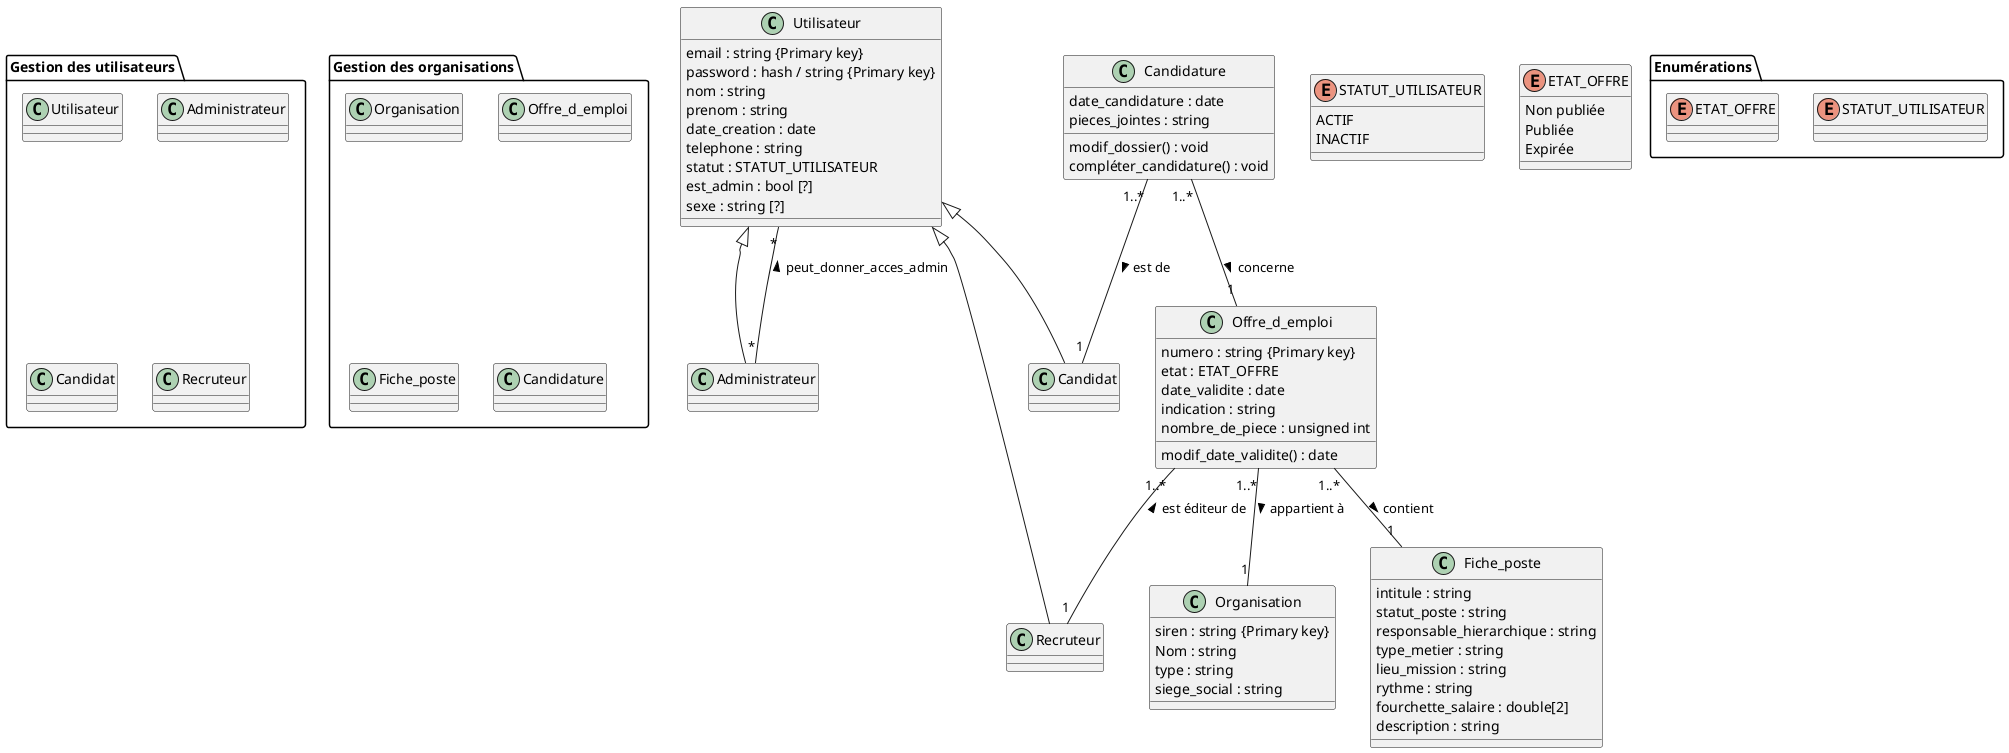 @startuml MLD

package "Gestion des utilisateurs" {
    class Utilisateur
    class Administrateur
    class Candidat
    class Recruteur
}

package "Gestion des organisations" {
    class Organisation
    class Offre_d_emploi
    class Fiche_poste
    class Candidature
}


package "Enumérations" {
    enum STATUT_UTILISATEUR
    enum ETAT_OFFRE
}

class Utilisateur {
    email : string {Primary key}
    password : hash / string {Primary key}
    nom : string 
    prenom : string
    date_creation : date
    telephone : string
    statut : STATUT_UTILISATEUR
    est_admin : bool [?]
    sexe : string [?]
}

class Administrateur {}
class Candidat {}
class Recruteur {}

Utilisateur <|-- Administrateur
Utilisateur <|-- Candidat
Utilisateur <|-- Recruteur

Administrateur "*"-- "*" Utilisateur : peut_donner_acces_admin >

class Organisation {
    siren : string {Primary key}
    Nom : string
    type : string
    siege_social : string
}

class Offre_d_emploi {
    numero : string {Primary key}
    etat : ETAT_OFFRE
    date_validite : date
    indication : string
    nombre_de_piece : unsigned int
    modif_date_validite() : date
}

class Fiche_poste {
    intitule : string
    statut_poste : string
    responsable_hierarchique : string
    type_metier : string
    lieu_mission : string
    rythme : string
    fourchette_salaire : double[2]
    description : string
}



Offre_d_emploi "1..*" -- "1" Organisation : appartient à >
Offre_d_emploi "1..*" -- "1" Fiche_poste : contient >
Offre_d_emploi "1..*" -- "1" Recruteur : est éditeur de <


class Candidature {
    date_candidature : date
    pieces_jointes : string
    modif_dossier() : void
    compléter_candidature() : void
}

Candidature "1..*" -- "1" Offre_d_emploi : concerne >
Candidature "1..*" -- "1" Candidat : est de >


enum STATUT_UTILISATEUR {
    ACTIF
    INACTIF
}

enum ETAT_OFFRE {
    Non publiée
    Publiée
    Expirée
}
@enduml